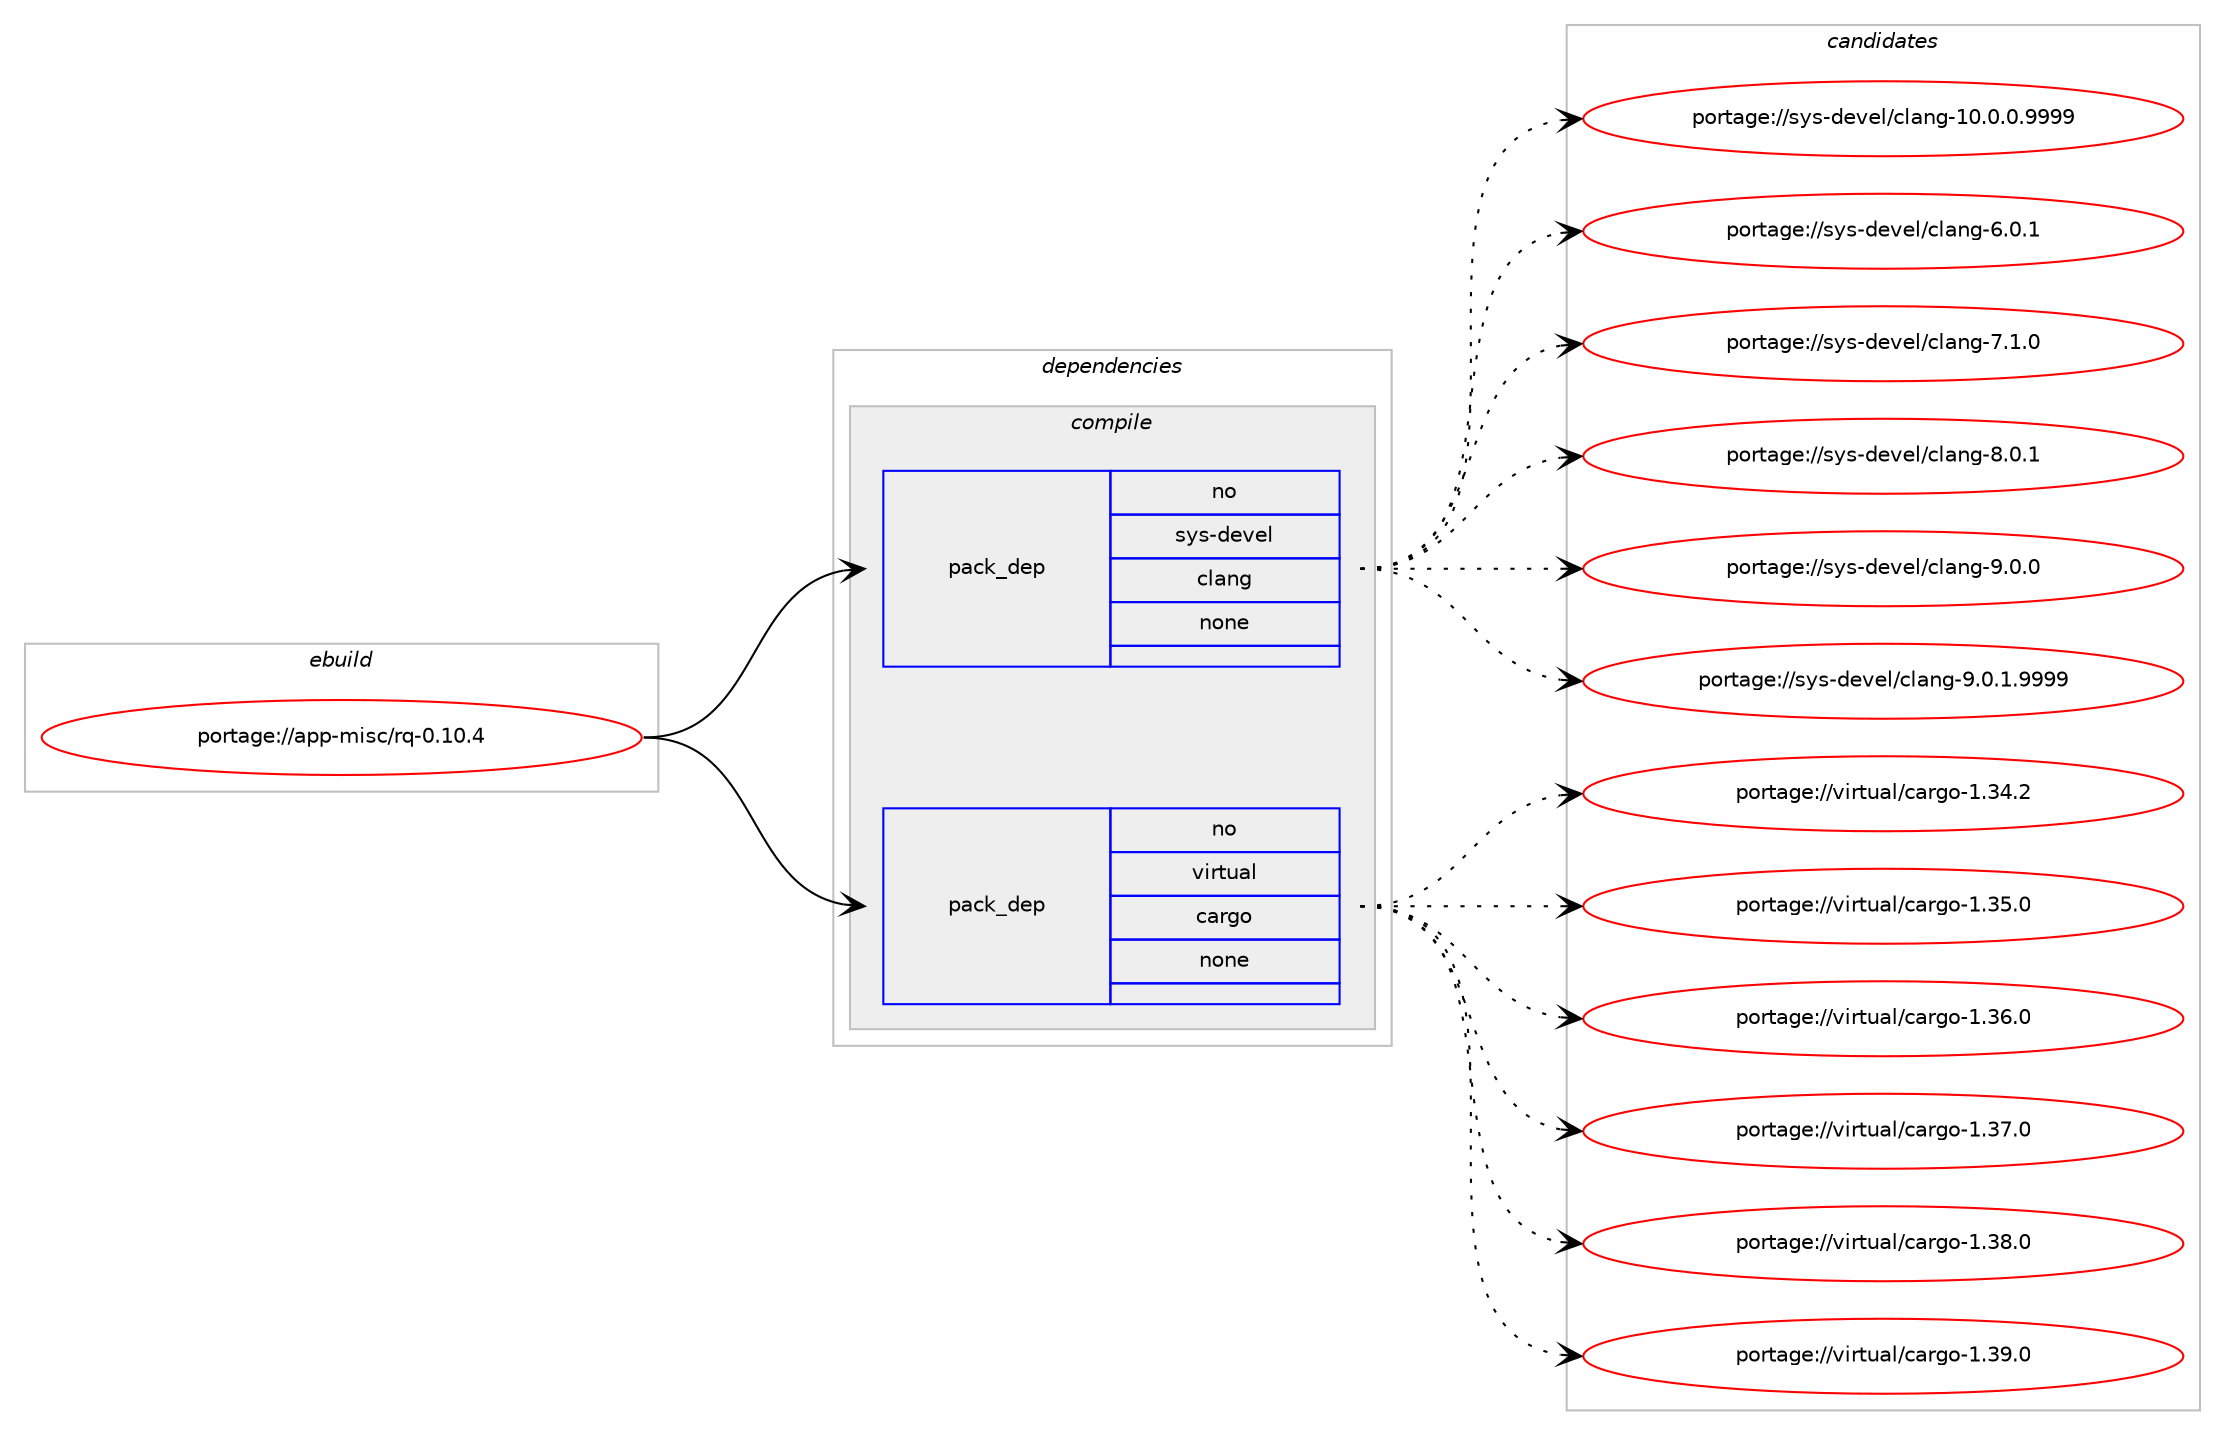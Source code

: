 digraph prolog {

# *************
# Graph options
# *************

newrank=true;
concentrate=true;
compound=true;
graph [rankdir=LR,fontname=Helvetica,fontsize=10,ranksep=1.5];#, ranksep=2.5, nodesep=0.2];
edge  [arrowhead=vee];
node  [fontname=Helvetica,fontsize=10];

# **********
# The ebuild
# **********

subgraph cluster_leftcol {
color=gray;
rank=same;
label=<<i>ebuild</i>>;
id [label="portage://app-misc/rq-0.10.4", color=red, width=4, href="../app-misc/rq-0.10.4.svg"];
}

# ****************
# The dependencies
# ****************

subgraph cluster_midcol {
color=gray;
label=<<i>dependencies</i>>;
subgraph cluster_compile {
fillcolor="#eeeeee";
style=filled;
label=<<i>compile</i>>;
subgraph pack26204 {
dependency35724 [label=<<TABLE BORDER="0" CELLBORDER="1" CELLSPACING="0" CELLPADDING="4" WIDTH="220"><TR><TD ROWSPAN="6" CELLPADDING="30">pack_dep</TD></TR><TR><TD WIDTH="110">no</TD></TR><TR><TD>sys-devel</TD></TR><TR><TD>clang</TD></TR><TR><TD>none</TD></TR><TR><TD></TD></TR></TABLE>>, shape=none, color=blue];
}
id:e -> dependency35724:w [weight=20,style="solid",arrowhead="vee"];
subgraph pack26205 {
dependency35725 [label=<<TABLE BORDER="0" CELLBORDER="1" CELLSPACING="0" CELLPADDING="4" WIDTH="220"><TR><TD ROWSPAN="6" CELLPADDING="30">pack_dep</TD></TR><TR><TD WIDTH="110">no</TD></TR><TR><TD>virtual</TD></TR><TR><TD>cargo</TD></TR><TR><TD>none</TD></TR><TR><TD></TD></TR></TABLE>>, shape=none, color=blue];
}
id:e -> dependency35725:w [weight=20,style="solid",arrowhead="vee"];
}
subgraph cluster_compileandrun {
fillcolor="#eeeeee";
style=filled;
label=<<i>compile and run</i>>;
}
subgraph cluster_run {
fillcolor="#eeeeee";
style=filled;
label=<<i>run</i>>;
}
}

# **************
# The candidates
# **************

subgraph cluster_choices {
rank=same;
color=gray;
label=<<i>candidates</i>>;

subgraph choice26204 {
color=black;
nodesep=1;
choiceportage11512111545100101118101108479910897110103454948464846484657575757 [label="portage://sys-devel/clang-10.0.0.9999", color=red, width=4,href="../sys-devel/clang-10.0.0.9999.svg"];
choiceportage11512111545100101118101108479910897110103455446484649 [label="portage://sys-devel/clang-6.0.1", color=red, width=4,href="../sys-devel/clang-6.0.1.svg"];
choiceportage11512111545100101118101108479910897110103455546494648 [label="portage://sys-devel/clang-7.1.0", color=red, width=4,href="../sys-devel/clang-7.1.0.svg"];
choiceportage11512111545100101118101108479910897110103455646484649 [label="portage://sys-devel/clang-8.0.1", color=red, width=4,href="../sys-devel/clang-8.0.1.svg"];
choiceportage11512111545100101118101108479910897110103455746484648 [label="portage://sys-devel/clang-9.0.0", color=red, width=4,href="../sys-devel/clang-9.0.0.svg"];
choiceportage115121115451001011181011084799108971101034557464846494657575757 [label="portage://sys-devel/clang-9.0.1.9999", color=red, width=4,href="../sys-devel/clang-9.0.1.9999.svg"];
dependency35724:e -> choiceportage11512111545100101118101108479910897110103454948464846484657575757:w [style=dotted,weight="100"];
dependency35724:e -> choiceportage11512111545100101118101108479910897110103455446484649:w [style=dotted,weight="100"];
dependency35724:e -> choiceportage11512111545100101118101108479910897110103455546494648:w [style=dotted,weight="100"];
dependency35724:e -> choiceportage11512111545100101118101108479910897110103455646484649:w [style=dotted,weight="100"];
dependency35724:e -> choiceportage11512111545100101118101108479910897110103455746484648:w [style=dotted,weight="100"];
dependency35724:e -> choiceportage115121115451001011181011084799108971101034557464846494657575757:w [style=dotted,weight="100"];
}
subgraph choice26205 {
color=black;
nodesep=1;
choiceportage1181051141161179710847999711410311145494651524650 [label="portage://virtual/cargo-1.34.2", color=red, width=4,href="../virtual/cargo-1.34.2.svg"];
choiceportage1181051141161179710847999711410311145494651534648 [label="portage://virtual/cargo-1.35.0", color=red, width=4,href="../virtual/cargo-1.35.0.svg"];
choiceportage1181051141161179710847999711410311145494651544648 [label="portage://virtual/cargo-1.36.0", color=red, width=4,href="../virtual/cargo-1.36.0.svg"];
choiceportage1181051141161179710847999711410311145494651554648 [label="portage://virtual/cargo-1.37.0", color=red, width=4,href="../virtual/cargo-1.37.0.svg"];
choiceportage1181051141161179710847999711410311145494651564648 [label="portage://virtual/cargo-1.38.0", color=red, width=4,href="../virtual/cargo-1.38.0.svg"];
choiceportage1181051141161179710847999711410311145494651574648 [label="portage://virtual/cargo-1.39.0", color=red, width=4,href="../virtual/cargo-1.39.0.svg"];
dependency35725:e -> choiceportage1181051141161179710847999711410311145494651524650:w [style=dotted,weight="100"];
dependency35725:e -> choiceportage1181051141161179710847999711410311145494651534648:w [style=dotted,weight="100"];
dependency35725:e -> choiceportage1181051141161179710847999711410311145494651544648:w [style=dotted,weight="100"];
dependency35725:e -> choiceportage1181051141161179710847999711410311145494651554648:w [style=dotted,weight="100"];
dependency35725:e -> choiceportage1181051141161179710847999711410311145494651564648:w [style=dotted,weight="100"];
dependency35725:e -> choiceportage1181051141161179710847999711410311145494651574648:w [style=dotted,weight="100"];
}
}

}
